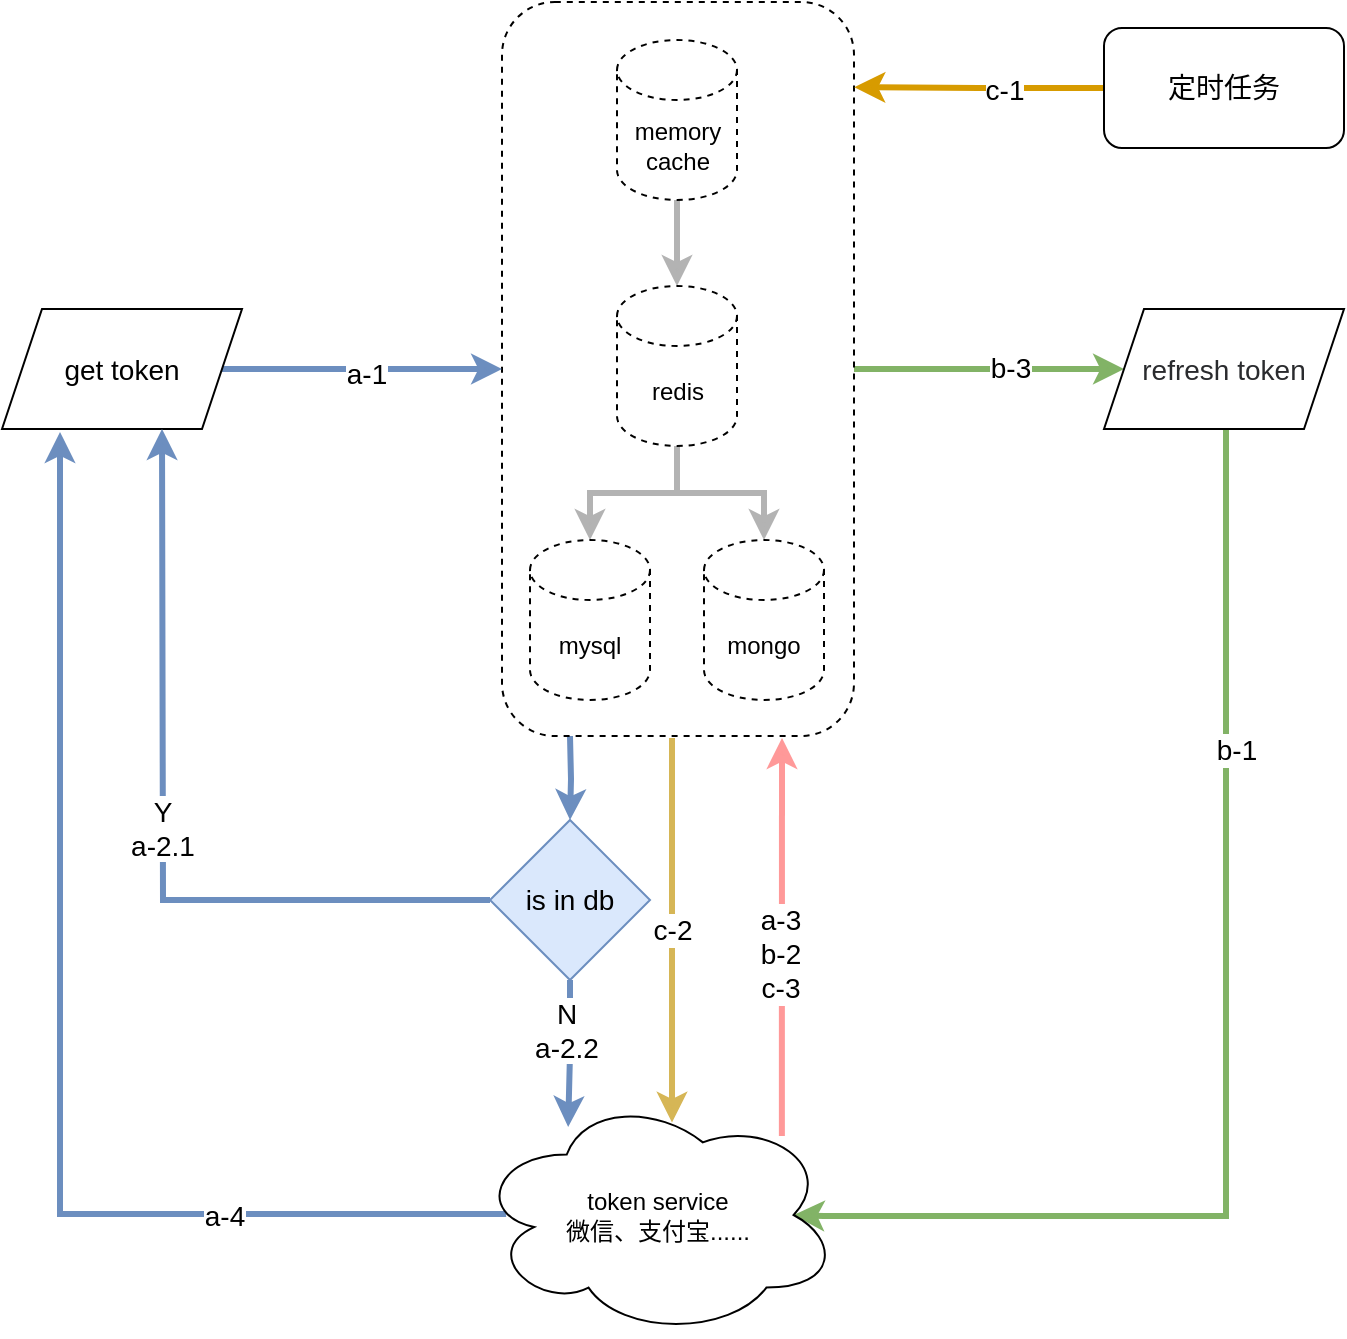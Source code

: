 <mxfile version="20.6.2" type="device"><diagram id="uayL5PVynMdeeaAeeNRJ" name="第 1 页"><mxGraphModel dx="1018" dy="673" grid="0" gridSize="10" guides="1" tooltips="1" connect="1" arrows="1" fold="1" page="1" pageScale="1" pageWidth="827" pageHeight="1169" math="0" shadow="0"><root><mxCell id="0"/><mxCell id="1" parent="0"/><mxCell id="sXzTrqDDnZF-zBlnVR5m-29" style="edgeStyle=orthogonalEdgeStyle;rounded=0;orthogonalLoop=1;jettySize=auto;html=1;entryX=0;entryY=0.5;entryDx=0;entryDy=0;strokeColor=#82b366;strokeWidth=3;fontSize=14;fillColor=#d5e8d4;" parent="1" source="sXzTrqDDnZF-zBlnVR5m-19" target="sXzTrqDDnZF-zBlnVR5m-2" edge="1"><mxGeometry relative="1" as="geometry"/></mxCell><mxCell id="sXzTrqDDnZF-zBlnVR5m-35" value="b-3" style="edgeLabel;html=1;align=center;verticalAlign=middle;resizable=0;points=[];fontSize=14;" parent="sXzTrqDDnZF-zBlnVR5m-29" vertex="1" connectable="0"><mxGeometry x="0.149" y="1" relative="1" as="geometry"><mxPoint as="offset"/></mxGeometry></mxCell><mxCell id="sXzTrqDDnZF-zBlnVR5m-40" style="edgeStyle=orthogonalEdgeStyle;rounded=0;orthogonalLoop=1;jettySize=auto;html=1;entryX=0.5;entryY=0;entryDx=0;entryDy=0;strokeColor=#6c8ebf;strokeWidth=3;fontSize=14;exitX=0.25;exitY=1;exitDx=0;exitDy=0;fillColor=#dae8fc;" parent="1" target="sXzTrqDDnZF-zBlnVR5m-39" edge="1"><mxGeometry relative="1" as="geometry"><mxPoint x="318.0" y="439" as="sourcePoint"/></mxGeometry></mxCell><mxCell id="sXzTrqDDnZF-zBlnVR5m-19" value="" style="rounded=1;whiteSpace=wrap;html=1;dashed=1;" parent="1" vertex="1"><mxGeometry x="284" y="72" width="176" height="367" as="geometry"/></mxCell><mxCell id="sXzTrqDDnZF-zBlnVR5m-20" style="edgeStyle=orthogonalEdgeStyle;rounded=0;orthogonalLoop=1;jettySize=auto;html=1;entryX=0;entryY=0.5;entryDx=0;entryDy=0;strokeColor=#6c8ebf;strokeWidth=3;fillColor=#dae8fc;" parent="1" source="sXzTrqDDnZF-zBlnVR5m-1" target="sXzTrqDDnZF-zBlnVR5m-19" edge="1"><mxGeometry relative="1" as="geometry"/></mxCell><mxCell id="sXzTrqDDnZF-zBlnVR5m-30" value="a-1" style="edgeLabel;html=1;align=center;verticalAlign=middle;resizable=0;points=[];fontSize=14;" parent="sXzTrqDDnZF-zBlnVR5m-20" vertex="1" connectable="0"><mxGeometry x="0.021" y="-2" relative="1" as="geometry"><mxPoint as="offset"/></mxGeometry></mxCell><mxCell id="sXzTrqDDnZF-zBlnVR5m-1" value="&lt;font style=&quot;font-size: 14px;&quot;&gt;get token&lt;/font&gt;" style="shape=parallelogram;perimeter=parallelogramPerimeter;whiteSpace=wrap;html=1;fixedSize=1;" parent="1" vertex="1"><mxGeometry x="34" y="225.5" width="120" height="60" as="geometry"/></mxCell><mxCell id="sXzTrqDDnZF-zBlnVR5m-27" style="edgeStyle=orthogonalEdgeStyle;rounded=0;orthogonalLoop=1;jettySize=auto;html=1;entryX=0.875;entryY=0.5;entryDx=0;entryDy=0;entryPerimeter=0;strokeColor=#82b366;strokeWidth=3;fontSize=14;fillColor=#d5e8d4;" parent="1" source="sXzTrqDDnZF-zBlnVR5m-2" target="sXzTrqDDnZF-zBlnVR5m-14" edge="1"><mxGeometry relative="1" as="geometry"><Array as="points"><mxPoint x="646" y="679"/><mxPoint x="445" y="679"/></Array></mxGeometry></mxCell><mxCell id="sXzTrqDDnZF-zBlnVR5m-34" value="b-1" style="edgeLabel;html=1;align=center;verticalAlign=middle;resizable=0;points=[];fontSize=14;" parent="sXzTrqDDnZF-zBlnVR5m-27" vertex="1" connectable="0"><mxGeometry x="-0.473" y="5" relative="1" as="geometry"><mxPoint as="offset"/></mxGeometry></mxCell><mxCell id="sXzTrqDDnZF-zBlnVR5m-2" value="&lt;span style=&quot;caret-color: rgb(42, 43, 46); color: rgb(42, 43, 46); font-family: &amp;quot;PingFang SC&amp;quot;, &amp;quot;Microsoft YaHei&amp;quot;, 微软雅黑, 宋体, &amp;quot;Malgun Gothic&amp;quot;, sans-serif; text-align: left; text-size-adjust: auto; background-color: rgb(255, 255, 255);&quot;&gt;&lt;font style=&quot;font-size: 14px;&quot;&gt;refresh token&lt;/font&gt;&lt;/span&gt;" style="shape=parallelogram;perimeter=parallelogramPerimeter;whiteSpace=wrap;html=1;fixedSize=1;" parent="1" vertex="1"><mxGeometry x="585" y="225.5" width="120" height="60" as="geometry"/></mxCell><mxCell id="sXzTrqDDnZF-zBlnVR5m-7" style="edgeStyle=orthogonalEdgeStyle;rounded=0;orthogonalLoop=1;jettySize=auto;html=1;entryX=0.5;entryY=0;entryDx=0;entryDy=0;entryPerimeter=0;fillColor=#fff2cc;strokeColor=#B3B3B3;strokeWidth=3;" parent="1" source="sXzTrqDDnZF-zBlnVR5m-3" target="sXzTrqDDnZF-zBlnVR5m-4" edge="1"><mxGeometry relative="1" as="geometry"/></mxCell><mxCell id="sXzTrqDDnZF-zBlnVR5m-3" value="memory&lt;br&gt;cache" style="shape=cylinder3;whiteSpace=wrap;html=1;boundedLbl=1;backgroundOutline=1;size=15;dashed=1;" parent="1" vertex="1"><mxGeometry x="341.5" y="91" width="60" height="80" as="geometry"/></mxCell><mxCell id="sXzTrqDDnZF-zBlnVR5m-8" style="edgeStyle=orthogonalEdgeStyle;rounded=0;orthogonalLoop=1;jettySize=auto;html=1;entryX=0.5;entryY=0;entryDx=0;entryDy=0;entryPerimeter=0;fillColor=#fff2cc;strokeColor=#B3B3B3;strokeWidth=3;" parent="1" source="sXzTrqDDnZF-zBlnVR5m-4" target="sXzTrqDDnZF-zBlnVR5m-5" edge="1"><mxGeometry relative="1" as="geometry"/></mxCell><mxCell id="sXzTrqDDnZF-zBlnVR5m-10" style="edgeStyle=orthogonalEdgeStyle;rounded=0;orthogonalLoop=1;jettySize=auto;html=1;entryX=0.5;entryY=0;entryDx=0;entryDy=0;entryPerimeter=0;fillColor=#fff2cc;strokeColor=#B3B3B3;strokeWidth=3;" parent="1" source="sXzTrqDDnZF-zBlnVR5m-4" target="sXzTrqDDnZF-zBlnVR5m-6" edge="1"><mxGeometry relative="1" as="geometry"/></mxCell><mxCell id="sXzTrqDDnZF-zBlnVR5m-4" value="redis" style="shape=cylinder3;whiteSpace=wrap;html=1;boundedLbl=1;backgroundOutline=1;size=15;dashed=1;" parent="1" vertex="1"><mxGeometry x="341.5" y="214" width="60" height="80" as="geometry"/></mxCell><mxCell id="sXzTrqDDnZF-zBlnVR5m-5" value="mysql" style="shape=cylinder3;whiteSpace=wrap;html=1;boundedLbl=1;backgroundOutline=1;size=15;dashed=1;" parent="1" vertex="1"><mxGeometry x="298" y="341" width="60" height="80" as="geometry"/></mxCell><mxCell id="sXzTrqDDnZF-zBlnVR5m-6" value="mongo" style="shape=cylinder3;whiteSpace=wrap;html=1;boundedLbl=1;backgroundOutline=1;size=15;dashed=1;" parent="1" vertex="1"><mxGeometry x="385" y="341" width="60" height="80" as="geometry"/></mxCell><mxCell id="sXzTrqDDnZF-zBlnVR5m-17" style="edgeStyle=orthogonalEdgeStyle;rounded=0;orthogonalLoop=1;jettySize=auto;html=1;strokeColor=#6c8ebf;strokeWidth=3;fillColor=#dae8fc;exitX=0.083;exitY=0.496;exitDx=0;exitDy=0;exitPerimeter=0;" parent="1" source="sXzTrqDDnZF-zBlnVR5m-14" edge="1"><mxGeometry relative="1" as="geometry"><mxPoint x="63" y="287" as="targetPoint"/><Array as="points"><mxPoint x="63" y="678"/></Array></mxGeometry></mxCell><mxCell id="sXzTrqDDnZF-zBlnVR5m-32" value="3" style="edgeLabel;html=1;align=center;verticalAlign=middle;resizable=0;points=[];fontSize=14;" parent="sXzTrqDDnZF-zBlnVR5m-17" vertex="1" connectable="0"><mxGeometry x="-0.52" y="-2" relative="1" as="geometry"><mxPoint as="offset"/></mxGeometry></mxCell><mxCell id="sXzTrqDDnZF-zBlnVR5m-33" value="a-4" style="edgeLabel;html=1;align=center;verticalAlign=middle;resizable=0;points=[];fontSize=14;" parent="sXzTrqDDnZF-zBlnVR5m-17" vertex="1" connectable="0"><mxGeometry x="-0.541" y="1" relative="1" as="geometry"><mxPoint as="offset"/></mxGeometry></mxCell><mxCell id="sXzTrqDDnZF-zBlnVR5m-14" value="token service&lt;br&gt;微信、支付宝......" style="ellipse;shape=cloud;whiteSpace=wrap;html=1;" parent="1" vertex="1"><mxGeometry x="271" y="618" width="181.5" height="121" as="geometry"/></mxCell><mxCell id="sXzTrqDDnZF-zBlnVR5m-25" value="" style="endArrow=classic;html=1;rounded=0;strokeColor=#FF9999;strokeWidth=3;exitX=0.782;exitY=0.174;exitDx=0;exitDy=0;exitPerimeter=0;" parent="1" edge="1"><mxGeometry width="50" height="50" relative="1" as="geometry"><mxPoint x="423.933" y="639.054" as="sourcePoint"/><mxPoint x="424" y="440" as="targetPoint"/></mxGeometry></mxCell><mxCell id="sXzTrqDDnZF-zBlnVR5m-36" value="a-3&lt;br&gt;b-2&lt;br&gt;c-3" style="edgeLabel;html=1;align=center;verticalAlign=middle;resizable=0;points=[];fontSize=14;" parent="sXzTrqDDnZF-zBlnVR5m-25" vertex="1" connectable="0"><mxGeometry x="-0.081" y="1" relative="1" as="geometry"><mxPoint as="offset"/></mxGeometry></mxCell><mxCell id="sXzTrqDDnZF-zBlnVR5m-41" value="Y&lt;br&gt;a-2.1" style="edgeStyle=orthogonalEdgeStyle;rounded=0;orthogonalLoop=1;jettySize=auto;html=1;entryX=0.75;entryY=1;entryDx=0;entryDy=0;strokeColor=#6c8ebf;strokeWidth=3;fontSize=14;fillColor=#dae8fc;" parent="1" source="sXzTrqDDnZF-zBlnVR5m-39" edge="1"><mxGeometry relative="1" as="geometry"><mxPoint x="114" y="285.5" as="targetPoint"/></mxGeometry></mxCell><mxCell id="sXzTrqDDnZF-zBlnVR5m-42" style="edgeStyle=orthogonalEdgeStyle;rounded=0;orthogonalLoop=1;jettySize=auto;html=1;entryX=0.309;entryY=0.136;entryDx=0;entryDy=0;entryPerimeter=0;strokeColor=#6c8ebf;strokeWidth=3;fontSize=14;fillColor=#dae8fc;" parent="1" source="sXzTrqDDnZF-zBlnVR5m-39" edge="1"><mxGeometry relative="1" as="geometry"><mxPoint x="317.083" y="634.456" as="targetPoint"/></mxGeometry></mxCell><mxCell id="sXzTrqDDnZF-zBlnVR5m-43" value="N&lt;br&gt;a-2.2" style="edgeLabel;html=1;align=center;verticalAlign=middle;resizable=0;points=[];fontSize=14;" parent="sXzTrqDDnZF-zBlnVR5m-42" vertex="1" connectable="0"><mxGeometry x="-0.341" y="-2" relative="1" as="geometry"><mxPoint as="offset"/></mxGeometry></mxCell><mxCell id="sXzTrqDDnZF-zBlnVR5m-39" value="is in db" style="rhombus;whiteSpace=wrap;html=1;fontSize=14;fillColor=#dae8fc;strokeColor=#6c8ebf;" parent="1" vertex="1"><mxGeometry x="278" y="481" width="80" height="80" as="geometry"/></mxCell><mxCell id="sXzTrqDDnZF-zBlnVR5m-52" style="edgeStyle=orthogonalEdgeStyle;rounded=0;orthogonalLoop=1;jettySize=auto;html=1;entryX=1.001;entryY=0.116;entryDx=0;entryDy=0;entryPerimeter=0;strokeColor=#d79b00;strokeWidth=3;fontSize=14;fillColor=#ffe6cc;" parent="1" source="sXzTrqDDnZF-zBlnVR5m-51" target="sXzTrqDDnZF-zBlnVR5m-19" edge="1"><mxGeometry relative="1" as="geometry"/></mxCell><mxCell id="sXzTrqDDnZF-zBlnVR5m-53" value="c-1" style="edgeLabel;html=1;align=center;verticalAlign=middle;resizable=0;points=[];fontSize=14;" parent="sXzTrqDDnZF-zBlnVR5m-52" vertex="1" connectable="0"><mxGeometry x="-0.195" y="1" relative="1" as="geometry"><mxPoint as="offset"/></mxGeometry></mxCell><mxCell id="sXzTrqDDnZF-zBlnVR5m-51" value="定时任务" style="rounded=1;whiteSpace=wrap;html=1;fontSize=14;" parent="1" vertex="1"><mxGeometry x="585" y="85" width="120" height="60" as="geometry"/></mxCell><mxCell id="sXzTrqDDnZF-zBlnVR5m-59" value="c-2" style="endArrow=none;startArrow=classic;html=1;rounded=0;shadow=0;sketch=0;strokeColor=#d6b656;strokeWidth=3;fontSize=14;exitX=0.54;exitY=0.118;exitDx=0;exitDy=0;exitPerimeter=0;fillColor=#fff2cc;endFill=0;" parent="1" source="sXzTrqDDnZF-zBlnVR5m-14" edge="1"><mxGeometry width="50" height="50" relative="1" as="geometry"><mxPoint x="382" y="411" as="sourcePoint"/><mxPoint x="369" y="440" as="targetPoint"/></mxGeometry></mxCell></root></mxGraphModel></diagram></mxfile>